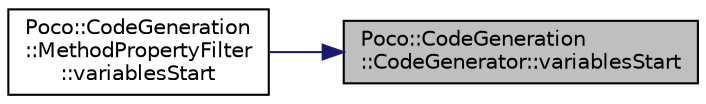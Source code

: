 digraph "Poco::CodeGeneration::CodeGenerator::variablesStart"
{
 // LATEX_PDF_SIZE
  edge [fontname="Helvetica",fontsize="10",labelfontname="Helvetica",labelfontsize="10"];
  node [fontname="Helvetica",fontsize="10",shape=record];
  rankdir="RL";
  Node1 [label="Poco::CodeGeneration\l::CodeGenerator::variablesStart",height=0.2,width=0.4,color="black", fillcolor="grey75", style="filled", fontcolor="black",tooltip="Closes the method."];
  Node1 -> Node2 [dir="back",color="midnightblue",fontsize="10",style="solid"];
  Node2 [label="Poco::CodeGeneration\l::MethodPropertyFilter\l::variablesStart",height=0.2,width=0.4,color="black", fillcolor="white", style="filled",URL="$classPoco_1_1CodeGeneration_1_1MethodPropertyFilter.html#a4f19bb3f3d72d8dedb5402166205e858",tooltip="Closes the method."];
}
